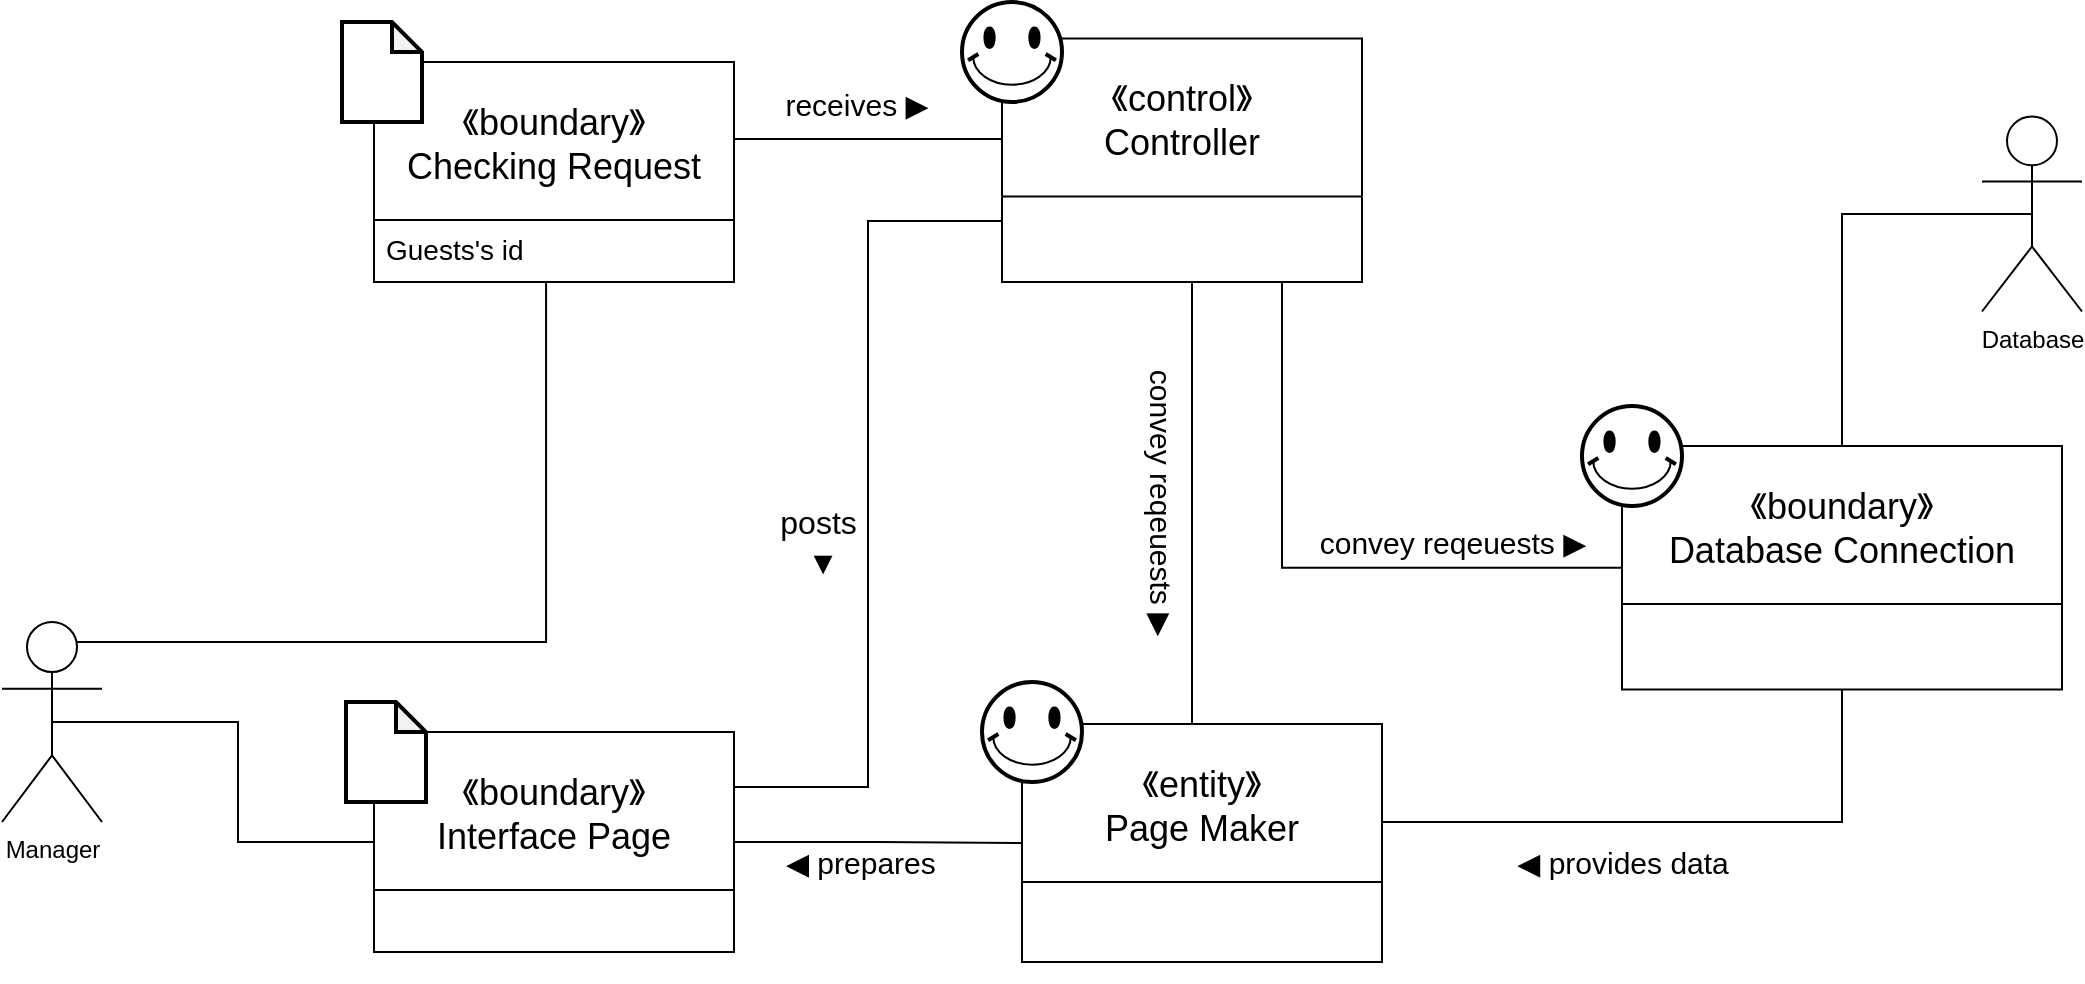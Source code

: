 <mxfile version="14.6.0" type="github">
  <diagram id="VjdwUX77j8Nsq5yzh91I" name="Page-1">
    <mxGraphModel dx="1673" dy="896" grid="1" gridSize="10" guides="1" tooltips="1" connect="1" arrows="1" fold="1" page="1" pageScale="1" pageWidth="1000" pageHeight="1000" math="0" shadow="0">
      <root>
        <mxCell id="0" />
        <mxCell id="1" parent="0" />
        <mxCell id="xklSvqNuaBijeDyTu4Pw-1" style="edgeStyle=orthogonalEdgeStyle;rounded=0;orthogonalLoop=1;jettySize=auto;html=1;exitX=0.5;exitY=0.5;exitDx=0;exitDy=0;exitPerimeter=0;entryX=0;entryY=0.5;entryDx=0;entryDy=0;fontSize=14;endArrow=none;endFill=0;" edge="1" parent="1" source="xklSvqNuaBijeDyTu4Pw-3" target="xklSvqNuaBijeDyTu4Pw-23">
          <mxGeometry relative="1" as="geometry" />
        </mxCell>
        <mxCell id="xklSvqNuaBijeDyTu4Pw-2" style="edgeStyle=elbowEdgeStyle;rounded=0;orthogonalLoop=1;jettySize=auto;html=1;exitX=0.75;exitY=0.1;exitDx=0;exitDy=0;exitPerimeter=0;entryX=0.478;entryY=1;entryDx=0;entryDy=0;entryPerimeter=0;fontSize=14;endArrow=none;endFill=0;elbow=vertical;" edge="1" parent="1" source="xklSvqNuaBijeDyTu4Pw-3" target="xklSvqNuaBijeDyTu4Pw-20">
          <mxGeometry relative="1" as="geometry">
            <Array as="points">
              <mxPoint x="330" y="450" />
            </Array>
          </mxGeometry>
        </mxCell>
        <mxCell id="xklSvqNuaBijeDyTu4Pw-3" value="Manager" style="shape=umlActor;verticalLabelPosition=bottom;verticalAlign=top;html=1;outlineConnect=0;" vertex="1" parent="1">
          <mxGeometry x="170" y="440" width="50" height="100" as="geometry" />
        </mxCell>
        <mxCell id="xklSvqNuaBijeDyTu4Pw-6" value="" style="group" vertex="1" connectable="0" parent="1">
          <mxGeometry x="650" y="130" width="200" height="150" as="geometry" />
        </mxCell>
        <mxCell id="xklSvqNuaBijeDyTu4Pw-7" value="《control》&#xa;Controller" style="swimlane;fontStyle=0;childLayout=stackLayout;horizontal=1;startSize=79;horizontalStack=0;resizeParent=1;resizeParentMax=0;resizeLast=0;collapsible=1;marginBottom=0;fontSize=18;labelBorderColor=none;" vertex="1" parent="xklSvqNuaBijeDyTu4Pw-6">
          <mxGeometry x="20" y="18.2" width="180" height="121.8" as="geometry" />
        </mxCell>
        <mxCell id="xklSvqNuaBijeDyTu4Pw-8" value="" style="verticalLabelPosition=bottom;verticalAlign=top;html=1;shape=mxgraph.basic.smiley;fontSize=14;strokeWidth=2;fillColor=#ffffff;" vertex="1" parent="xklSvqNuaBijeDyTu4Pw-6">
          <mxGeometry width="50" height="50" as="geometry" />
        </mxCell>
        <mxCell id="xklSvqNuaBijeDyTu4Pw-9" value="" style="group" vertex="1" connectable="0" parent="1">
          <mxGeometry x="660" y="470" width="200" height="150" as="geometry" />
        </mxCell>
        <mxCell id="xklSvqNuaBijeDyTu4Pw-10" value="《entity》&#xa;Page Maker" style="swimlane;fontStyle=0;childLayout=stackLayout;horizontal=1;startSize=79;horizontalStack=0;resizeParent=1;resizeParentMax=0;resizeLast=0;collapsible=1;marginBottom=0;fontSize=18;labelBorderColor=none;" vertex="1" parent="xklSvqNuaBijeDyTu4Pw-9">
          <mxGeometry x="20" y="21" width="180" height="119" as="geometry" />
        </mxCell>
        <mxCell id="xklSvqNuaBijeDyTu4Pw-11" value="" style="verticalLabelPosition=bottom;verticalAlign=top;html=1;shape=mxgraph.basic.smiley;fontSize=14;strokeWidth=2;fillColor=#ffffff;" vertex="1" parent="xklSvqNuaBijeDyTu4Pw-9">
          <mxGeometry width="50" height="50" as="geometry" />
        </mxCell>
        <mxCell id="xklSvqNuaBijeDyTu4Pw-12" value="" style="group" vertex="1" connectable="0" parent="1">
          <mxGeometry x="960" y="332" width="240" height="150" as="geometry" />
        </mxCell>
        <mxCell id="xklSvqNuaBijeDyTu4Pw-13" value="《boundary》&#xa;Database Connection" style="swimlane;fontStyle=0;childLayout=stackLayout;horizontal=1;startSize=79;horizontalStack=0;resizeParent=1;resizeParentMax=0;resizeLast=0;collapsible=1;marginBottom=0;fontSize=18;labelBorderColor=none;" vertex="1" parent="xklSvqNuaBijeDyTu4Pw-12">
          <mxGeometry x="20" y="20" width="220" height="121.8" as="geometry" />
        </mxCell>
        <mxCell id="xklSvqNuaBijeDyTu4Pw-14" value="" style="verticalLabelPosition=bottom;verticalAlign=top;html=1;shape=mxgraph.basic.smiley;fontSize=14;strokeWidth=2;fillColor=#ffffff;" vertex="1" parent="xklSvqNuaBijeDyTu4Pw-12">
          <mxGeometry width="50" height="50" as="geometry" />
        </mxCell>
        <mxCell id="xklSvqNuaBijeDyTu4Pw-15" value="" style="group" vertex="1" connectable="0" parent="1">
          <mxGeometry x="340" y="140" width="196" height="192" as="geometry" />
        </mxCell>
        <mxCell id="xklSvqNuaBijeDyTu4Pw-16" value="《boundary》&#xa;Checking Request" style="swimlane;fontStyle=0;childLayout=stackLayout;horizontal=1;startSize=79;horizontalStack=0;resizeParent=1;resizeParentMax=0;resizeLast=0;collapsible=1;marginBottom=0;fontSize=18;" vertex="1" parent="xklSvqNuaBijeDyTu4Pw-15">
          <mxGeometry x="16" y="20" width="180" height="110" as="geometry" />
        </mxCell>
        <mxCell id="xklSvqNuaBijeDyTu4Pw-20" value="Guests&#39;s id" style="text;strokeColor=none;fillColor=none;align=left;verticalAlign=top;spacingLeft=4;spacingRight=4;overflow=hidden;rotatable=0;points=[[0,0.5],[1,0.5]];portConstraint=eastwest;fontSize=14;" vertex="1" parent="xklSvqNuaBijeDyTu4Pw-16">
          <mxGeometry y="79" width="180" height="31" as="geometry" />
        </mxCell>
        <mxCell id="xklSvqNuaBijeDyTu4Pw-21" value="" style="shape=note;whiteSpace=wrap;html=1;backgroundOutline=1;darkOpacity=0.05;fontSize=14;strokeWidth=2;fillColor=#ffffff;size=15;" vertex="1" parent="xklSvqNuaBijeDyTu4Pw-15">
          <mxGeometry width="40" height="50" as="geometry" />
        </mxCell>
        <mxCell id="xklSvqNuaBijeDyTu4Pw-22" value="" style="group" vertex="1" connectable="0" parent="1">
          <mxGeometry x="342" y="480" width="194" height="125" as="geometry" />
        </mxCell>
        <mxCell id="xklSvqNuaBijeDyTu4Pw-23" value="《boundary》&#xa;Interface Page" style="swimlane;fontStyle=0;childLayout=stackLayout;horizontal=1;startSize=79;horizontalStack=0;resizeParent=1;resizeParentMax=0;resizeLast=0;collapsible=1;marginBottom=0;fontSize=18;" vertex="1" parent="xklSvqNuaBijeDyTu4Pw-22">
          <mxGeometry x="14" y="15" width="180" height="110" as="geometry" />
        </mxCell>
        <mxCell id="xklSvqNuaBijeDyTu4Pw-24" value="" style="shape=note;whiteSpace=wrap;html=1;backgroundOutline=1;darkOpacity=0.05;fontSize=14;strokeWidth=2;fillColor=#ffffff;size=15;" vertex="1" parent="xklSvqNuaBijeDyTu4Pw-22">
          <mxGeometry width="40" height="50" as="geometry" />
        </mxCell>
        <mxCell id="xklSvqNuaBijeDyTu4Pw-25" style="rounded=0;orthogonalLoop=1;jettySize=auto;html=1;exitX=0.5;exitY=1;exitDx=0;exitDy=0;fontSize=14;endArrow=none;endFill=0;entryX=0.5;entryY=0;entryDx=0;entryDy=0;edgeStyle=elbowEdgeStyle;" edge="1" parent="1" source="xklSvqNuaBijeDyTu4Pw-7" target="xklSvqNuaBijeDyTu4Pw-10">
          <mxGeometry relative="1" as="geometry">
            <mxPoint x="730" y="470" as="targetPoint" />
          </mxGeometry>
        </mxCell>
        <mxCell id="xklSvqNuaBijeDyTu4Pw-26" style="edgeStyle=orthogonalEdgeStyle;rounded=0;orthogonalLoop=1;jettySize=auto;html=1;exitX=0.75;exitY=1;exitDx=0;exitDy=0;entryX=0;entryY=0.5;entryDx=0;entryDy=0;fontSize=14;endArrow=none;endFill=0;" edge="1" parent="1" source="xklSvqNuaBijeDyTu4Pw-7" target="xklSvqNuaBijeDyTu4Pw-13">
          <mxGeometry relative="1" as="geometry">
            <Array as="points">
              <mxPoint x="810" y="270" />
              <mxPoint x="810" y="413" />
            </Array>
          </mxGeometry>
        </mxCell>
        <mxCell id="xklSvqNuaBijeDyTu4Pw-29" style="edgeStyle=orthogonalEdgeStyle;rounded=0;orthogonalLoop=1;jettySize=auto;html=1;exitX=0;exitY=0.75;exitDx=0;exitDy=0;entryX=1;entryY=0.25;entryDx=0;entryDy=0;fontSize=14;endArrow=none;endFill=0;" edge="1" parent="1" source="xklSvqNuaBijeDyTu4Pw-7" target="xklSvqNuaBijeDyTu4Pw-23">
          <mxGeometry relative="1" as="geometry" />
        </mxCell>
        <mxCell id="xklSvqNuaBijeDyTu4Pw-30" style="edgeStyle=orthogonalEdgeStyle;rounded=0;orthogonalLoop=1;jettySize=auto;html=1;exitX=1;exitY=0.5;exitDx=0;exitDy=0;entryX=0;entryY=0.5;entryDx=0;entryDy=0;fontSize=14;endArrow=none;endFill=0;" edge="1" parent="1" source="xklSvqNuaBijeDyTu4Pw-23" target="xklSvqNuaBijeDyTu4Pw-10">
          <mxGeometry relative="1" as="geometry" />
        </mxCell>
        <mxCell id="xklSvqNuaBijeDyTu4Pw-31" value="◀ prepares&amp;nbsp;" style="edgeLabel;html=1;align=center;verticalAlign=middle;resizable=0;points=[];fontSize=15;" vertex="1" connectable="0" parent="xklSvqNuaBijeDyTu4Pw-30">
          <mxGeometry x="-0.212" y="4" relative="1" as="geometry">
            <mxPoint x="8" y="14" as="offset" />
          </mxGeometry>
        </mxCell>
        <mxCell id="xklSvqNuaBijeDyTu4Pw-32" style="edgeStyle=elbowEdgeStyle;rounded=0;orthogonalLoop=1;jettySize=auto;html=1;exitX=1;exitY=0.25;exitDx=0;exitDy=0;entryX=0;entryY=0.5;entryDx=0;entryDy=0;fontSize=14;endArrow=none;endFill=0;elbow=vertical;" edge="1" parent="1" source="xklSvqNuaBijeDyTu4Pw-16" target="xklSvqNuaBijeDyTu4Pw-7">
          <mxGeometry relative="1" as="geometry">
            <Array as="points" />
          </mxGeometry>
        </mxCell>
        <mxCell id="xklSvqNuaBijeDyTu4Pw-33" value="&lt;font style=&quot;font-size: 15px;&quot;&gt;receives ▶&lt;/font&gt;" style="edgeLabel;html=1;align=center;verticalAlign=middle;resizable=0;points=[];fontSize=15;" vertex="1" connectable="0" parent="xklSvqNuaBijeDyTu4Pw-32">
          <mxGeometry x="-0.339" relative="1" as="geometry">
            <mxPoint x="20" y="-18" as="offset" />
          </mxGeometry>
        </mxCell>
        <mxCell id="xklSvqNuaBijeDyTu4Pw-34" style="edgeStyle=elbowEdgeStyle;rounded=0;orthogonalLoop=1;jettySize=auto;html=1;exitX=1;exitY=0.5;exitDx=0;exitDy=0;entryX=0.5;entryY=1;entryDx=0;entryDy=0;fontSize=14;endArrow=none;endFill=0;elbow=vertical;" edge="1" parent="1" source="xklSvqNuaBijeDyTu4Pw-10" target="xklSvqNuaBijeDyTu4Pw-13">
          <mxGeometry relative="1" as="geometry">
            <Array as="points">
              <mxPoint x="990" y="540" />
            </Array>
          </mxGeometry>
        </mxCell>
        <mxCell id="xklSvqNuaBijeDyTu4Pw-37" value="&lt;font style=&quot;font-size: 15px;&quot;&gt;convey reqeuests&amp;nbsp;&lt;/font&gt;&lt;span style=&quot;font-size: 15px; background-color: rgb(255, 255, 255);&quot;&gt;▶&lt;/span&gt;" style="text;html=1;align=center;verticalAlign=middle;resizable=0;points=[];autosize=1;strokeColor=none;fontSize=15;" vertex="1" parent="1">
          <mxGeometry x="820" y="390" width="150" height="20" as="geometry" />
        </mxCell>
        <mxCell id="xklSvqNuaBijeDyTu4Pw-38" value="posts&amp;nbsp;&lt;br style=&quot;font-size: 16px;&quot;&gt;▼" style="text;html=1;align=center;verticalAlign=middle;resizable=0;points=[];autosize=1;strokeColor=none;fontSize=16;rotation=0;" vertex="1" parent="1">
          <mxGeometry x="550" y="380" width="60" height="40" as="geometry" />
        </mxCell>
        <mxCell id="xklSvqNuaBijeDyTu4Pw-39" value="&lt;font style=&quot;font-size: 15px;&quot;&gt;convey reqeuests&amp;nbsp;&lt;/font&gt;&lt;span style=&quot;font-size: 15px; background-color: rgb(255, 255, 255);&quot;&gt;▶&lt;/span&gt;" style="text;html=1;align=center;verticalAlign=middle;resizable=0;points=[];autosize=1;strokeColor=none;fontSize=15;rotation=90;" vertex="1" parent="1">
          <mxGeometry x="675" y="370" width="150" height="20" as="geometry" />
        </mxCell>
        <mxCell id="xklSvqNuaBijeDyTu4Pw-41" value="◀ provides data" style="text;html=1;align=center;verticalAlign=middle;resizable=0;points=[];autosize=1;strokeColor=none;fontSize=15;" vertex="1" parent="1">
          <mxGeometry x="920" y="550" width="120" height="20" as="geometry" />
        </mxCell>
        <mxCell id="xklSvqNuaBijeDyTu4Pw-49" style="rounded=0;orthogonalLoop=1;jettySize=auto;html=1;exitX=0.5;exitY=0.5;exitDx=0;exitDy=0;exitPerimeter=0;entryX=0.5;entryY=0;entryDx=0;entryDy=0;edgeStyle=elbowEdgeStyle;endArrow=none;endFill=0;" edge="1" parent="1" source="xklSvqNuaBijeDyTu4Pw-47" target="xklSvqNuaBijeDyTu4Pw-13">
          <mxGeometry relative="1" as="geometry">
            <Array as="points">
              <mxPoint x="1090" y="290" />
            </Array>
          </mxGeometry>
        </mxCell>
        <mxCell id="xklSvqNuaBijeDyTu4Pw-47" value="Database&lt;br&gt;" style="shape=umlActor;verticalLabelPosition=bottom;verticalAlign=top;html=1;outlineConnect=0;" vertex="1" parent="1">
          <mxGeometry x="1160" y="187.25" width="50" height="97.5" as="geometry" />
        </mxCell>
      </root>
    </mxGraphModel>
  </diagram>
</mxfile>
